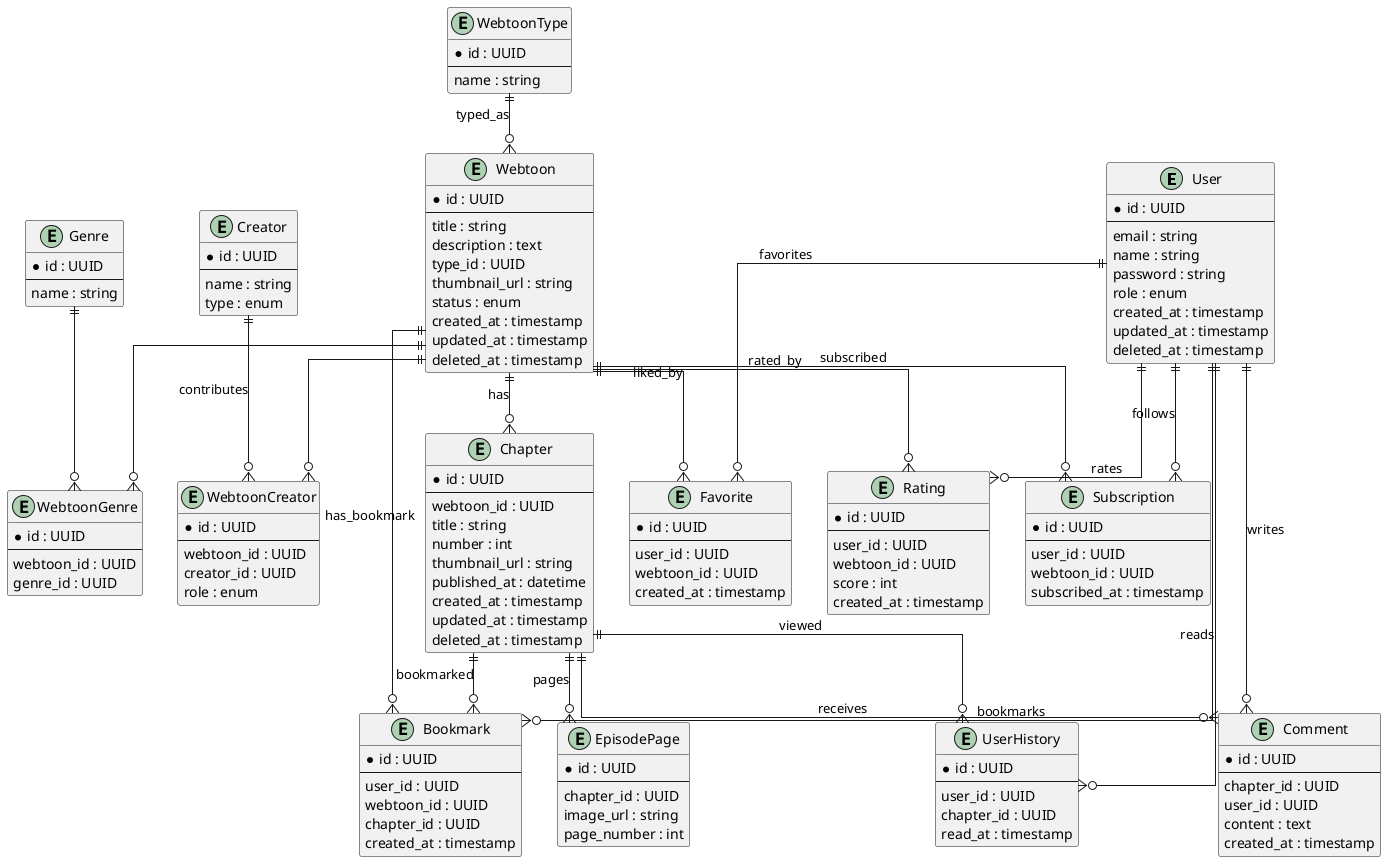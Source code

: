 @startuml
skinparam linetype ortho

entity User {
  *id : UUID
  --
  email : string
  name : string
  password : string
  role : enum
  created_at : timestamp
  updated_at : timestamp
  deleted_at : timestamp
}

entity WebtoonType {
  *id : UUID
  --
  name : string
}

entity Webtoon {
  *id : UUID
  --
  title : string
  description : text
  type_id : UUID
  thumbnail_url : string
  status : enum
  created_at : timestamp
  updated_at : timestamp
  deleted_at : timestamp
}

entity Genre {
  *id : UUID
  --
  name : string
}

entity WebtoonGenre {
  *id : UUID
  --
  webtoon_id : UUID
  genre_id : UUID
}

entity Chapter {
  *id : UUID
  --
  webtoon_id : UUID
  title : string
  number : int
  thumbnail_url : string
  published_at : datetime
  created_at : timestamp
  updated_at : timestamp
  deleted_at : timestamp
}

entity EpisodePage {
  *id : UUID
  --
  chapter_id : UUID
  image_url : string
  page_number : int
}

entity Comment {
  *id : UUID
  --
  chapter_id : UUID
  user_id : UUID
  content : text
  created_at : timestamp
}

entity Favorite {
  *id : UUID
  --
  user_id : UUID
  webtoon_id : UUID
  created_at : timestamp
}

entity Bookmark {
  *id : UUID
  --
  user_id : UUID
  webtoon_id : UUID
  chapter_id : UUID
  created_at : timestamp
}

entity UserHistory {
  *id : UUID
  --
  user_id : UUID
  chapter_id : UUID
  read_at : timestamp
}

entity Rating {
  *id : UUID
  --
  user_id : UUID
  webtoon_id : UUID
  score : int
  created_at : timestamp
}

entity Subscription {
  *id : UUID
  --
  user_id : UUID
  webtoon_id : UUID
  subscribed_at : timestamp
}

entity Creator {
  *id : UUID
  --
  name : string
  type : enum
}

entity WebtoonCreator {
  *id : UUID
  --
  webtoon_id : UUID
  creator_id : UUID
  role : enum
}

' === Relationships ===

User ||--o{ Favorite : favorites
User ||--o{ Bookmark : bookmarks
User ||--o{ Rating : rates
User ||--o{ Subscription : follows
User ||--o{ Comment : writes
User ||--o{ UserHistory : reads

Webtoon ||--o{ Chapter : has
Chapter ||--o{ EpisodePage : pages
Chapter ||--o{ Comment : receives
Chapter ||--o{ Bookmark : bookmarked
Chapter ||--o{ UserHistory : viewed

Webtoon ||--o{ Favorite : liked_by
Webtoon ||--o{ Bookmark : has_bookmark
Webtoon ||--o{ Rating : rated_by
Webtoon ||--o{ Subscription : subscribed
Webtoon ||--o{ WebtoonGenre
Webtoon ||--o{ WebtoonCreator
WebtoonType ||--o{ Webtoon : typed_as

Genre ||--o{ WebtoonGenre

Creator ||--o{ WebtoonCreator : contributes

@enduml